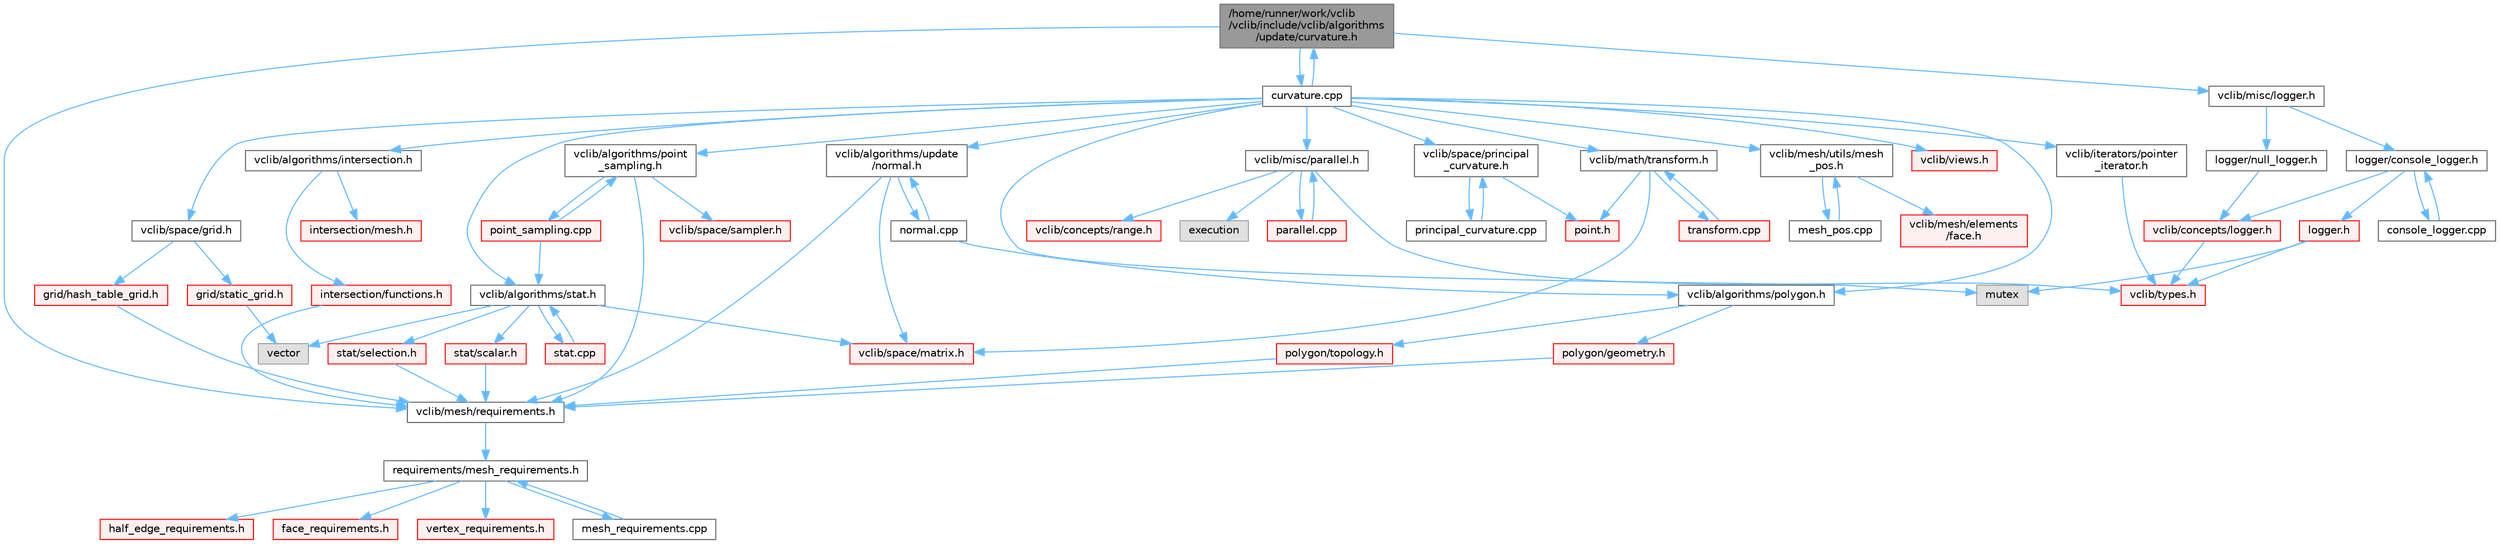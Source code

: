 digraph "/home/runner/work/vclib/vclib/include/vclib/algorithms/update/curvature.h"
{
 // LATEX_PDF_SIZE
  bgcolor="transparent";
  edge [fontname=Helvetica,fontsize=10,labelfontname=Helvetica,labelfontsize=10];
  node [fontname=Helvetica,fontsize=10,shape=box,height=0.2,width=0.4];
  Node1 [label="/home/runner/work/vclib\l/vclib/include/vclib/algorithms\l/update/curvature.h",height=0.2,width=0.4,color="gray40", fillcolor="grey60", style="filled", fontcolor="black",tooltip=" "];
  Node1 -> Node2 [color="steelblue1",style="solid"];
  Node2 [label="vclib/mesh/requirements.h",height=0.2,width=0.4,color="grey40", fillcolor="white", style="filled",URL="$requirements_8h.html",tooltip=" "];
  Node2 -> Node3 [color="steelblue1",style="solid"];
  Node3 [label="requirements/mesh_requirements.h",height=0.2,width=0.4,color="grey40", fillcolor="white", style="filled",URL="$mesh__requirements_8h.html",tooltip=" "];
  Node3 -> Node4 [color="steelblue1",style="solid"];
  Node4 [label="half_edge_requirements.h",height=0.2,width=0.4,color="red", fillcolor="#FFF0F0", style="filled",URL="$half__edge__requirements_8h.html",tooltip=" "];
  Node3 -> Node148 [color="steelblue1",style="solid"];
  Node148 [label="face_requirements.h",height=0.2,width=0.4,color="red", fillcolor="#FFF0F0", style="filled",URL="$face__requirements_8h.html",tooltip=" "];
  Node3 -> Node67 [color="steelblue1",style="solid"];
  Node67 [label="vertex_requirements.h",height=0.2,width=0.4,color="red", fillcolor="#FFF0F0", style="filled",URL="$vertex__requirements_8h.html",tooltip=" "];
  Node3 -> Node173 [color="steelblue1",style="solid"];
  Node173 [label="mesh_requirements.cpp",height=0.2,width=0.4,color="grey40", fillcolor="white", style="filled",URL="$mesh__requirements_8cpp.html",tooltip=" "];
  Node173 -> Node3 [color="steelblue1",style="solid"];
  Node1 -> Node174 [color="steelblue1",style="solid"];
  Node174 [label="vclib/misc/logger.h",height=0.2,width=0.4,color="grey40", fillcolor="white", style="filled",URL="$misc_2logger_8h.html",tooltip=" "];
  Node174 -> Node175 [color="steelblue1",style="solid"];
  Node175 [label="logger/console_logger.h",height=0.2,width=0.4,color="grey40", fillcolor="white", style="filled",URL="$console__logger_8h.html",tooltip=" "];
  Node175 -> Node176 [color="steelblue1",style="solid"];
  Node176 [label="logger.h",height=0.2,width=0.4,color="red", fillcolor="#FFF0F0", style="filled",URL="$misc_2logger_2logger_8h.html",tooltip=" "];
  Node176 -> Node178 [color="steelblue1",style="solid"];
  Node178 [label="mutex",height=0.2,width=0.4,color="grey60", fillcolor="#E0E0E0", style="filled",tooltip=" "];
  Node176 -> Node10 [color="steelblue1",style="solid"];
  Node10 [label="vclib/types.h",height=0.2,width=0.4,color="red", fillcolor="#FFF0F0", style="filled",URL="$types_8h.html",tooltip=" "];
  Node175 -> Node187 [color="steelblue1",style="solid"];
  Node187 [label="vclib/concepts/logger.h",height=0.2,width=0.4,color="red", fillcolor="#FFF0F0", style="filled",URL="$concepts_2logger_8h.html",tooltip=" "];
  Node187 -> Node10 [color="steelblue1",style="solid"];
  Node175 -> Node188 [color="steelblue1",style="solid"];
  Node188 [label="console_logger.cpp",height=0.2,width=0.4,color="grey40", fillcolor="white", style="filled",URL="$console__logger_8cpp.html",tooltip=" "];
  Node188 -> Node175 [color="steelblue1",style="solid"];
  Node174 -> Node189 [color="steelblue1",style="solid"];
  Node189 [label="logger/null_logger.h",height=0.2,width=0.4,color="grey40", fillcolor="white", style="filled",URL="$null__logger_8h.html",tooltip=" "];
  Node189 -> Node187 [color="steelblue1",style="solid"];
  Node1 -> Node190 [color="steelblue1",style="solid"];
  Node190 [label="curvature.cpp",height=0.2,width=0.4,color="grey40", fillcolor="white", style="filled",URL="$curvature_8cpp.html",tooltip=" "];
  Node190 -> Node1 [color="steelblue1",style="solid"];
  Node190 -> Node178 [color="steelblue1",style="solid"];
  Node190 -> Node191 [color="steelblue1",style="solid"];
  Node191 [label="vclib/algorithms/intersection.h",height=0.2,width=0.4,color="grey40", fillcolor="white", style="filled",URL="$intersection_8h.html",tooltip=" "];
  Node191 -> Node192 [color="steelblue1",style="solid"];
  Node192 [label="intersection/functions.h",height=0.2,width=0.4,color="red", fillcolor="#FFF0F0", style="filled",URL="$intersection_2functions_8h.html",tooltip=" "];
  Node192 -> Node2 [color="steelblue1",style="solid"];
  Node191 -> Node257 [color="steelblue1",style="solid"];
  Node257 [label="intersection/mesh.h",height=0.2,width=0.4,color="red", fillcolor="#FFF0F0", style="filled",URL="$algorithms_2intersection_2mesh_8h.html",tooltip=" "];
  Node190 -> Node261 [color="steelblue1",style="solid"];
  Node261 [label="vclib/algorithms/stat.h",height=0.2,width=0.4,color="grey40", fillcolor="white", style="filled",URL="$stat_8h.html",tooltip=" "];
  Node261 -> Node8 [color="steelblue1",style="solid"];
  Node8 [label="vector",height=0.2,width=0.4,color="grey60", fillcolor="#E0E0E0", style="filled",tooltip=" "];
  Node261 -> Node262 [color="steelblue1",style="solid"];
  Node262 [label="vclib/space/matrix.h",height=0.2,width=0.4,color="red", fillcolor="#FFF0F0", style="filled",URL="$space_2matrix_8h.html",tooltip=" "];
  Node261 -> Node264 [color="steelblue1",style="solid"];
  Node264 [label="stat/scalar.h",height=0.2,width=0.4,color="red", fillcolor="#FFF0F0", style="filled",URL="$algorithms_2stat_2scalar_8h.html",tooltip=" "];
  Node264 -> Node2 [color="steelblue1",style="solid"];
  Node261 -> Node268 [color="steelblue1",style="solid"];
  Node268 [label="stat/selection.h",height=0.2,width=0.4,color="red", fillcolor="#FFF0F0", style="filled",URL="$algorithms_2stat_2selection_8h.html",tooltip=" "];
  Node268 -> Node2 [color="steelblue1",style="solid"];
  Node261 -> Node270 [color="steelblue1",style="solid"];
  Node270 [label="stat.cpp",height=0.2,width=0.4,color="red", fillcolor="#FFF0F0", style="filled",URL="$stat_8cpp.html",tooltip=" "];
  Node270 -> Node261 [color="steelblue1",style="solid"];
  Node190 -> Node274 [color="steelblue1",style="solid"];
  Node274 [label="vclib/algorithms/point\l_sampling.h",height=0.2,width=0.4,color="grey40", fillcolor="white", style="filled",URL="$point__sampling_8h.html",tooltip=" "];
  Node274 -> Node2 [color="steelblue1",style="solid"];
  Node274 -> Node275 [color="steelblue1",style="solid"];
  Node275 [label="vclib/space/sampler.h",height=0.2,width=0.4,color="red", fillcolor="#FFF0F0", style="filled",URL="$space_2sampler_8h.html",tooltip=" "];
  Node274 -> Node282 [color="steelblue1",style="solid"];
  Node282 [label="point_sampling.cpp",height=0.2,width=0.4,color="red", fillcolor="#FFF0F0", style="filled",URL="$point__sampling_8cpp.html",tooltip=" "];
  Node282 -> Node274 [color="steelblue1",style="solid"];
  Node282 -> Node261 [color="steelblue1",style="solid"];
  Node190 -> Node194 [color="steelblue1",style="solid"];
  Node194 [label="vclib/algorithms/polygon.h",height=0.2,width=0.4,color="grey40", fillcolor="white", style="filled",URL="$algorithms_2polygon_8h.html",tooltip=" "];
  Node194 -> Node195 [color="steelblue1",style="solid"];
  Node195 [label="polygon/geometry.h",height=0.2,width=0.4,color="red", fillcolor="#FFF0F0", style="filled",URL="$geometry_8h.html",tooltip=" "];
  Node195 -> Node2 [color="steelblue1",style="solid"];
  Node194 -> Node229 [color="steelblue1",style="solid"];
  Node229 [label="polygon/topology.h",height=0.2,width=0.4,color="red", fillcolor="#FFF0F0", style="filled",URL="$polygon_2topology_8h.html",tooltip=" "];
  Node229 -> Node2 [color="steelblue1",style="solid"];
  Node190 -> Node288 [color="steelblue1",style="solid"];
  Node288 [label="vclib/algorithms/update\l/normal.h",height=0.2,width=0.4,color="grey40", fillcolor="white", style="filled",URL="$algorithms_2update_2normal_8h.html",tooltip=" "];
  Node288 -> Node2 [color="steelblue1",style="solid"];
  Node288 -> Node262 [color="steelblue1",style="solid"];
  Node288 -> Node289 [color="steelblue1",style="solid"];
  Node289 [label="normal.cpp",height=0.2,width=0.4,color="grey40", fillcolor="white", style="filled",URL="$algorithms_2update_2normal_8cpp.html",tooltip=" "];
  Node289 -> Node288 [color="steelblue1",style="solid"];
  Node289 -> Node194 [color="steelblue1",style="solid"];
  Node190 -> Node290 [color="steelblue1",style="solid"];
  Node290 [label="vclib/math/transform.h",height=0.2,width=0.4,color="grey40", fillcolor="white", style="filled",URL="$math_2transform_8h.html",tooltip=" "];
  Node290 -> Node262 [color="steelblue1",style="solid"];
  Node290 -> Node27 [color="steelblue1",style="solid"];
  Node27 [label="point.h",height=0.2,width=0.4,color="red", fillcolor="#FFF0F0", style="filled",URL="$space_2point_8h.html",tooltip=" "];
  Node290 -> Node291 [color="steelblue1",style="solid"];
  Node291 [label="transform.cpp",height=0.2,width=0.4,color="red", fillcolor="#FFF0F0", style="filled",URL="$math_2transform_8cpp.html",tooltip=" "];
  Node291 -> Node290 [color="steelblue1",style="solid"];
  Node190 -> Node236 [color="steelblue1",style="solid"];
  Node236 [label="vclib/mesh/utils/mesh\l_pos.h",height=0.2,width=0.4,color="grey40", fillcolor="white", style="filled",URL="$mesh__pos_8h.html",tooltip=" "];
  Node236 -> Node151 [color="steelblue1",style="solid"];
  Node151 [label="vclib/mesh/elements\l/face.h",height=0.2,width=0.4,color="red", fillcolor="#FFF0F0", style="filled",URL="$mesh_2elements_2face_8h.html",tooltip=" "];
  Node236 -> Node237 [color="steelblue1",style="solid"];
  Node237 [label="mesh_pos.cpp",height=0.2,width=0.4,color="grey40", fillcolor="white", style="filled",URL="$mesh__pos_8cpp.html",tooltip=" "];
  Node237 -> Node236 [color="steelblue1",style="solid"];
  Node190 -> Node292 [color="steelblue1",style="solid"];
  Node292 [label="vclib/misc/parallel.h",height=0.2,width=0.4,color="grey40", fillcolor="white", style="filled",URL="$parallel_8h.html",tooltip=" "];
  Node292 -> Node199 [color="steelblue1",style="solid"];
  Node199 [label="vclib/concepts/range.h",height=0.2,width=0.4,color="red", fillcolor="#FFF0F0", style="filled",URL="$range_8h.html",tooltip=" "];
  Node292 -> Node10 [color="steelblue1",style="solid"];
  Node292 -> Node293 [color="steelblue1",style="solid"];
  Node293 [label="execution",height=0.2,width=0.4,color="grey60", fillcolor="#E0E0E0", style="filled",tooltip=" "];
  Node292 -> Node294 [color="steelblue1",style="solid"];
  Node294 [label="parallel.cpp",height=0.2,width=0.4,color="red", fillcolor="#FFF0F0", style="filled",URL="$parallel_8cpp.html",tooltip=" "];
  Node294 -> Node292 [color="steelblue1",style="solid"];
  Node190 -> Node295 [color="steelblue1",style="solid"];
  Node295 [label="vclib/space/grid.h",height=0.2,width=0.4,color="grey40", fillcolor="white", style="filled",URL="$grid_8h.html",tooltip=" "];
  Node295 -> Node296 [color="steelblue1",style="solid"];
  Node296 [label="grid/hash_table_grid.h",height=0.2,width=0.4,color="red", fillcolor="#FFF0F0", style="filled",URL="$hash__table__grid_8h.html",tooltip=" "];
  Node296 -> Node2 [color="steelblue1",style="solid"];
  Node295 -> Node317 [color="steelblue1",style="solid"];
  Node317 [label="grid/static_grid.h",height=0.2,width=0.4,color="red", fillcolor="#FFF0F0", style="filled",URL="$static__grid_8h.html",tooltip=" "];
  Node317 -> Node8 [color="steelblue1",style="solid"];
  Node190 -> Node114 [color="steelblue1",style="solid"];
  Node114 [label="vclib/space/principal\l_curvature.h",height=0.2,width=0.4,color="grey40", fillcolor="white", style="filled",URL="$space_2principal__curvature_8h.html",tooltip=" "];
  Node114 -> Node27 [color="steelblue1",style="solid"];
  Node114 -> Node115 [color="steelblue1",style="solid"];
  Node115 [label="principal_curvature.cpp",height=0.2,width=0.4,color="grey40", fillcolor="white", style="filled",URL="$space_2principal__curvature_8cpp.html",tooltip=" "];
  Node115 -> Node114 [color="steelblue1",style="solid"];
  Node190 -> Node322 [color="steelblue1",style="solid"];
  Node322 [label="vclib/views.h",height=0.2,width=0.4,color="red", fillcolor="#FFF0F0", style="filled",URL="$views_8h.html",tooltip=" "];
  Node190 -> Node324 [color="steelblue1",style="solid"];
  Node324 [label="vclib/iterators/pointer\l_iterator.h",height=0.2,width=0.4,color="grey40", fillcolor="white", style="filled",URL="$pointer__iterator_8h.html",tooltip=" "];
  Node324 -> Node10 [color="steelblue1",style="solid"];
}
